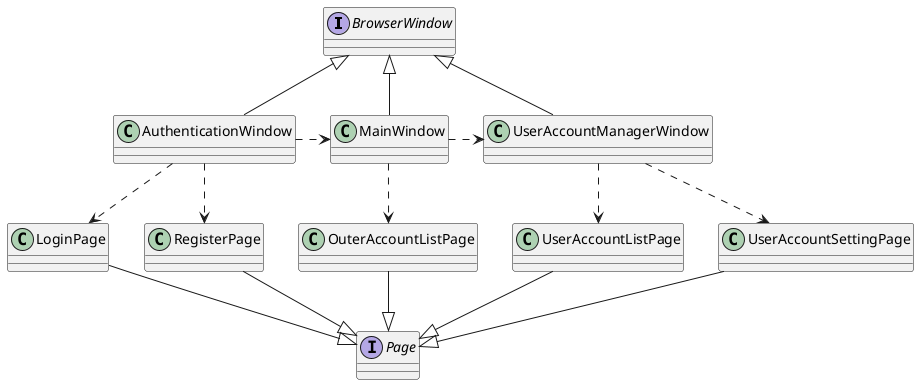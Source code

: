 @startuml

interface BrowserWindow{}

interface Page {}

class AuthenticationWindow{}

class LoginPage{}

class RegisterPage{}

class MainWindow{}
class OuterAccountListPage{}
class UserAccountManagerWindow{}
class UserAccountListPage{}
class UserAccountSettingPage{}

BrowserWindow <|-- AuthenticationWindow
BrowserWindow <|-- MainWindow
BrowserWindow <|-- UserAccountManagerWindow
 LoginPage --|> Page
 RegisterPage --|> Page
 UserAccountListPage --|> Page
 UserAccountSettingPage --|> Page
 OuterAccountListPage --|> Page
AuthenticationWindow ..> LoginPage
AuthenticationWindow ..> RegisterPage
AuthenticationWindow .> MainWindow
MainWindow .> UserAccountManagerWindow
MainWindow ..> OuterAccountListPage
UserAccountManagerWindow ..> UserAccountListPage
UserAccountManagerWindow ..> UserAccountSettingPage

@enduml